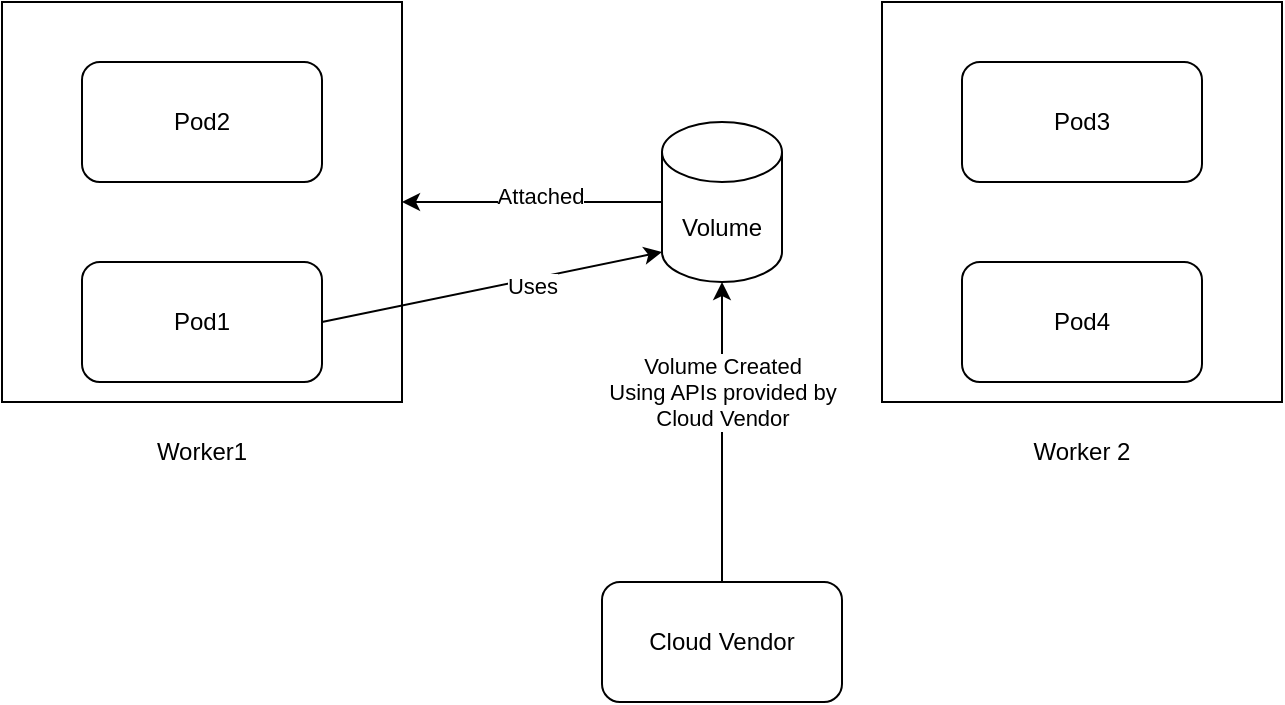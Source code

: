 <mxfile>
    <diagram id="BzJRGiiYguJwzR-MFmOL" name="Page-1">
        <mxGraphModel dx="1100" dy="580" grid="1" gridSize="10" guides="1" tooltips="1" connect="1" arrows="1" fold="1" page="1" pageScale="1" pageWidth="827" pageHeight="1169" math="0" shadow="0">
            <root>
                <mxCell id="0"/>
                <mxCell id="1" parent="0"/>
                <mxCell id="15" style="edgeStyle=none;html=1;entryX=1;entryY=0.5;entryDx=0;entryDy=0;" parent="1" source="7" target="2" edge="1">
                    <mxGeometry relative="1" as="geometry"/>
                </mxCell>
                <mxCell id="16" value="Attached" style="edgeLabel;html=1;align=center;verticalAlign=middle;resizable=0;points=[];" parent="15" vertex="1" connectable="0">
                    <mxGeometry x="-0.061" y="-3" relative="1" as="geometry">
                        <mxPoint as="offset"/>
                    </mxGeometry>
                </mxCell>
                <mxCell id="7" value="Volume" style="shape=cylinder3;whiteSpace=wrap;html=1;boundedLbl=1;backgroundOutline=1;size=15;" parent="1" vertex="1">
                    <mxGeometry x="540" y="310" width="60" height="80" as="geometry"/>
                </mxCell>
                <mxCell id="18" value="" style="group" parent="1" vertex="1" connectable="0">
                    <mxGeometry x="650" y="250" width="200" height="200" as="geometry"/>
                </mxCell>
                <mxCell id="19" value="" style="rounded=0;whiteSpace=wrap;html=1;" parent="18" vertex="1">
                    <mxGeometry width="200" height="200" as="geometry"/>
                </mxCell>
                <mxCell id="20" value="Pod3" style="rounded=1;whiteSpace=wrap;html=1;" parent="18" vertex="1">
                    <mxGeometry x="40" y="30" width="120" height="60" as="geometry"/>
                </mxCell>
                <mxCell id="21" value="Pod4" style="rounded=1;whiteSpace=wrap;html=1;" parent="18" vertex="1">
                    <mxGeometry x="40" y="130" width="120" height="60" as="geometry"/>
                </mxCell>
                <mxCell id="LsQGmLb3f349_SgnXoTz-24" value="" style="group" parent="1" vertex="1" connectable="0">
                    <mxGeometry x="210" y="250" width="200" height="240" as="geometry"/>
                </mxCell>
                <mxCell id="17" value="" style="group" parent="LsQGmLb3f349_SgnXoTz-24" vertex="1" connectable="0">
                    <mxGeometry width="200" height="200" as="geometry"/>
                </mxCell>
                <mxCell id="2" value="" style="rounded=0;whiteSpace=wrap;html=1;" parent="17" vertex="1">
                    <mxGeometry width="200" height="200" as="geometry"/>
                </mxCell>
                <mxCell id="3" value="Pod2" style="rounded=1;whiteSpace=wrap;html=1;" parent="17" vertex="1">
                    <mxGeometry x="40" y="30" width="120" height="60" as="geometry"/>
                </mxCell>
                <mxCell id="4" value="Pod1" style="rounded=1;whiteSpace=wrap;html=1;" parent="17" vertex="1">
                    <mxGeometry x="40" y="130" width="120" height="60" as="geometry"/>
                </mxCell>
                <mxCell id="LsQGmLb3f349_SgnXoTz-23" value="Worker1" style="text;html=1;strokeColor=none;fillColor=none;align=center;verticalAlign=middle;whiteSpace=wrap;rounded=0;" parent="LsQGmLb3f349_SgnXoTz-24" vertex="1">
                    <mxGeometry x="70" y="210" width="60" height="30" as="geometry"/>
                </mxCell>
                <mxCell id="22" style="edgeStyle=none;html=1;exitX=1;exitY=0.5;exitDx=0;exitDy=0;entryX=0;entryY=1;entryDx=0;entryDy=-15;entryPerimeter=0;" parent="1" source="4" target="7" edge="1">
                    <mxGeometry relative="1" as="geometry"/>
                </mxCell>
                <mxCell id="23" value="Uses" style="edgeLabel;html=1;align=center;verticalAlign=middle;resizable=0;points=[];" parent="22" vertex="1" connectable="0">
                    <mxGeometry x="0.216" y="-3" relative="1" as="geometry">
                        <mxPoint x="1" as="offset"/>
                    </mxGeometry>
                </mxCell>
                <mxCell id="LsQGmLb3f349_SgnXoTz-25" value="Worker 2" style="text;html=1;strokeColor=none;fillColor=none;align=center;verticalAlign=middle;whiteSpace=wrap;rounded=0;" parent="1" vertex="1">
                    <mxGeometry x="720" y="460" width="60" height="30" as="geometry"/>
                </mxCell>
                <mxCell id="NEYz2J8ikHk80SDi5Uhd-25" style="edgeStyle=none;html=1;entryX=0.5;entryY=1;entryDx=0;entryDy=0;entryPerimeter=0;" parent="1" source="NEYz2J8ikHk80SDi5Uhd-24" target="7" edge="1">
                    <mxGeometry relative="1" as="geometry">
                        <mxPoint x="570" y="420" as="targetPoint"/>
                    </mxGeometry>
                </mxCell>
                <mxCell id="NEYz2J8ikHk80SDi5Uhd-26" value="Volume Created&lt;br&gt;Using APIs provided by&lt;br&gt;Cloud Vendor" style="edgeLabel;html=1;align=center;verticalAlign=middle;resizable=0;points=[];" parent="NEYz2J8ikHk80SDi5Uhd-25" vertex="1" connectable="0">
                    <mxGeometry x="0.267" relative="1" as="geometry">
                        <mxPoint as="offset"/>
                    </mxGeometry>
                </mxCell>
                <mxCell id="NEYz2J8ikHk80SDi5Uhd-24" value="Cloud Vendor" style="rounded=1;whiteSpace=wrap;html=1;" parent="1" vertex="1">
                    <mxGeometry x="510" y="540" width="120" height="60" as="geometry"/>
                </mxCell>
            </root>
        </mxGraphModel>
    </diagram>
    <diagram id="TrIBPlN3bLWXuWKkehuz" name="Page-2">
        <mxGraphModel dx="1100" dy="580" grid="1" gridSize="10" guides="1" tooltips="1" connect="1" arrows="1" fold="1" page="1" pageScale="1" pageWidth="827" pageHeight="1169" math="0" shadow="0">
            <root>
                <mxCell id="0"/>
                <mxCell id="1" parent="0"/>
                <mxCell id="4s9ar1ghVEzyRIvkXxQm-1" style="edgeStyle=none;html=1;entryX=0;entryY=0.29;entryDx=0;entryDy=0;entryPerimeter=0;" parent="1" source="4s9ar1ghVEzyRIvkXxQm-3" target="4s9ar1ghVEzyRIvkXxQm-5" edge="1">
                    <mxGeometry relative="1" as="geometry"/>
                </mxCell>
                <mxCell id="4s9ar1ghVEzyRIvkXxQm-2" value="Attached" style="edgeLabel;html=1;align=center;verticalAlign=middle;resizable=0;points=[];" parent="4s9ar1ghVEzyRIvkXxQm-1" vertex="1" connectable="0">
                    <mxGeometry x="-0.061" y="-3" relative="1" as="geometry">
                        <mxPoint as="offset"/>
                    </mxGeometry>
                </mxCell>
                <mxCell id="4s9ar1ghVEzyRIvkXxQm-3" value="Volume" style="shape=cylinder3;whiteSpace=wrap;html=1;boundedLbl=1;backgroundOutline=1;size=15;" parent="1" vertex="1">
                    <mxGeometry x="480" y="300" width="60" height="80" as="geometry"/>
                </mxCell>
                <mxCell id="4s9ar1ghVEzyRIvkXxQm-4" value="" style="group" parent="1" vertex="1" connectable="0">
                    <mxGeometry x="650" y="250" width="200" height="310" as="geometry"/>
                </mxCell>
                <mxCell id="4s9ar1ghVEzyRIvkXxQm-5" value="" style="rounded=0;whiteSpace=wrap;html=1;" parent="4s9ar1ghVEzyRIvkXxQm-4" vertex="1">
                    <mxGeometry width="200" height="310" as="geometry"/>
                </mxCell>
                <mxCell id="4s9ar1ghVEzyRIvkXxQm-6" value="Pod3" style="rounded=1;whiteSpace=wrap;html=1;" parent="4s9ar1ghVEzyRIvkXxQm-4" vertex="1">
                    <mxGeometry x="40" y="30" width="120" height="63.5" as="geometry"/>
                </mxCell>
                <mxCell id="4s9ar1ghVEzyRIvkXxQm-7" value="Pod4" style="rounded=1;whiteSpace=wrap;html=1;" parent="4s9ar1ghVEzyRIvkXxQm-4" vertex="1">
                    <mxGeometry x="40" y="120" width="120" height="58.5" as="geometry"/>
                </mxCell>
                <mxCell id="4s9ar1ghVEzyRIvkXxQm-14" value="Pod1" style="rounded=1;whiteSpace=wrap;html=1;" parent="4s9ar1ghVEzyRIvkXxQm-4" vertex="1">
                    <mxGeometry x="40" y="220" width="120" height="60" as="geometry"/>
                </mxCell>
                <mxCell id="4s9ar1ghVEzyRIvkXxQm-10" value="" style="group" parent="1" vertex="1" connectable="0">
                    <mxGeometry x="210" y="250" width="200" height="240" as="geometry"/>
                </mxCell>
                <mxCell id="4s9ar1ghVEzyRIvkXxQm-11" value="" style="group" parent="4s9ar1ghVEzyRIvkXxQm-10" vertex="1" connectable="0">
                    <mxGeometry width="200" height="200" as="geometry"/>
                </mxCell>
                <mxCell id="4s9ar1ghVEzyRIvkXxQm-12" value="" style="rounded=0;whiteSpace=wrap;html=1;" parent="4s9ar1ghVEzyRIvkXxQm-11" vertex="1">
                    <mxGeometry width="200" height="200" as="geometry"/>
                </mxCell>
                <mxCell id="4s9ar1ghVEzyRIvkXxQm-13" value="Pod2" style="rounded=1;whiteSpace=wrap;html=1;" parent="4s9ar1ghVEzyRIvkXxQm-11" vertex="1">
                    <mxGeometry x="40" y="30" width="120" height="60" as="geometry"/>
                </mxCell>
                <mxCell id="4s9ar1ghVEzyRIvkXxQm-15" value="Worker1" style="text;html=1;strokeColor=none;fillColor=none;align=center;verticalAlign=middle;whiteSpace=wrap;rounded=0;" parent="4s9ar1ghVEzyRIvkXxQm-10" vertex="1">
                    <mxGeometry x="70" y="210" width="60" height="30" as="geometry"/>
                </mxCell>
                <mxCell id="4s9ar1ghVEzyRIvkXxQm-16" value="Worker 2" style="text;html=1;strokeColor=none;fillColor=none;align=center;verticalAlign=middle;whiteSpace=wrap;rounded=0;" parent="1" vertex="1">
                    <mxGeometry x="720" y="580" width="60" height="30" as="geometry"/>
                </mxCell>
                <mxCell id="4s9ar1ghVEzyRIvkXxQm-17" style="edgeStyle=none;html=1;exitX=0;exitY=0.5;exitDx=0;exitDy=0;" parent="1" source="4s9ar1ghVEzyRIvkXxQm-14" target="4s9ar1ghVEzyRIvkXxQm-3" edge="1">
                    <mxGeometry relative="1" as="geometry"/>
                </mxCell>
                <mxCell id="4s9ar1ghVEzyRIvkXxQm-18" value="Uses" style="edgeLabel;html=1;align=center;verticalAlign=middle;resizable=0;points=[];" parent="4s9ar1ghVEzyRIvkXxQm-17" vertex="1" connectable="0">
                    <mxGeometry x="0.435" y="-3" relative="1" as="geometry">
                        <mxPoint as="offset"/>
                    </mxGeometry>
                </mxCell>
                <mxCell id="nx2fn_OXeCvVRUsR5Q88-3" style="edgeStyle=none;html=1;entryX=0.5;entryY=1;entryDx=0;entryDy=0;entryPerimeter=0;" parent="1" source="nx2fn_OXeCvVRUsR5Q88-2" target="4s9ar1ghVEzyRIvkXxQm-3" edge="1">
                    <mxGeometry relative="1" as="geometry">
                        <mxPoint x="510" y="400" as="targetPoint"/>
                    </mxGeometry>
                </mxCell>
                <mxCell id="nx2fn_OXeCvVRUsR5Q88-4" value="Volume Created&lt;br style=&quot;border-color: var(--border-color);&quot;&gt;Using APIs provided by&lt;br style=&quot;border-color: var(--border-color);&quot;&gt;Cloud Vendor" style="edgeLabel;html=1;align=center;verticalAlign=middle;resizable=0;points=[];" parent="nx2fn_OXeCvVRUsR5Q88-3" vertex="1" connectable="0">
                    <mxGeometry x="0.259" y="1" relative="1" as="geometry">
                        <mxPoint x="1" as="offset"/>
                    </mxGeometry>
                </mxCell>
                <mxCell id="nx2fn_OXeCvVRUsR5Q88-2" value="Cloud Vendor" style="rounded=1;whiteSpace=wrap;html=1;" parent="1" vertex="1">
                    <mxGeometry x="450" y="550" width="120" height="60" as="geometry"/>
                </mxCell>
            </root>
        </mxGraphModel>
    </diagram>
    <diagram id="gC9W0fmiJSoD0NEitbm0" name="Page-3">
        <mxGraphModel dx="1100" dy="580" grid="1" gridSize="10" guides="1" tooltips="1" connect="1" arrows="1" fold="1" page="1" pageScale="1" pageWidth="827" pageHeight="1169" math="0" shadow="0">
            <root>
                <mxCell id="0"/>
                <mxCell id="1" parent="0"/>
                <mxCell id="Bd13RpuCeIw4fBm6K82d-23" value="" style="edgeStyle=none;html=1;" parent="1" source="Bd13RpuCeIw4fBm6K82d-1" target="Bd13RpuCeIw4fBm6K82d-22" edge="1">
                    <mxGeometry relative="1" as="geometry"/>
                </mxCell>
                <mxCell id="Bd13RpuCeIw4fBm6K82d-1" value="storageClass" style="rounded=1;whiteSpace=wrap;html=1;" parent="1" vertex="1">
                    <mxGeometry x="340" y="190" width="120" height="60" as="geometry"/>
                </mxCell>
                <mxCell id="Bd13RpuCeIw4fBm6K82d-26" value="" style="edgeStyle=none;html=1;" parent="1" source="Bd13RpuCeIw4fBm6K82d-3" target="Bd13RpuCeIw4fBm6K82d-1" edge="1">
                    <mxGeometry relative="1" as="geometry"/>
                </mxCell>
                <mxCell id="Bd13RpuCeIw4fBm6K82d-27" value="Configures" style="edgeLabel;html=1;align=center;verticalAlign=middle;resizable=0;points=[];" parent="Bd13RpuCeIw4fBm6K82d-26" vertex="1" connectable="0">
                    <mxGeometry x="0.1" y="-4" relative="1" as="geometry">
                        <mxPoint as="offset"/>
                    </mxGeometry>
                </mxCell>
                <mxCell id="Bd13RpuCeIw4fBm6K82d-3" value="admin&lt;br&gt;" style="shape=umlActor;verticalLabelPosition=bottom;verticalAlign=top;html=1;outlineConnect=0;" parent="1" vertex="1">
                    <mxGeometry x="640" y="190" width="30" height="60" as="geometry"/>
                </mxCell>
                <mxCell id="Bd13RpuCeIw4fBm6K82d-10" value="Creates" style="edgeStyle=none;html=1;" parent="1" source="Bd13RpuCeIw4fBm6K82d-4" target="Bd13RpuCeIw4fBm6K82d-9" edge="1">
                    <mxGeometry relative="1" as="geometry"/>
                </mxCell>
                <mxCell id="Bd13RpuCeIw4fBm6K82d-18" value="" style="edgeStyle=none;html=1;" parent="1" source="Bd13RpuCeIw4fBm6K82d-4" target="Bd13RpuCeIw4fBm6K82d-17" edge="1">
                    <mxGeometry relative="1" as="geometry"/>
                </mxCell>
                <mxCell id="Bd13RpuCeIw4fBm6K82d-19" value="Creates" style="edgeLabel;html=1;align=center;verticalAlign=middle;resizable=0;points=[];" parent="Bd13RpuCeIw4fBm6K82d-18" vertex="1" connectable="0">
                    <mxGeometry x="0.111" y="2" relative="1" as="geometry">
                        <mxPoint y="1" as="offset"/>
                    </mxGeometry>
                </mxCell>
                <mxCell id="Bd13RpuCeIw4fBm6K82d-4" value="User" style="shape=umlActor;verticalLabelPosition=bottom;verticalAlign=top;html=1;outlineConnect=0;" parent="1" vertex="1">
                    <mxGeometry x="156" y="500" width="30" height="60" as="geometry"/>
                </mxCell>
                <mxCell id="Bd13RpuCeIw4fBm6K82d-20" style="edgeStyle=none;html=1;exitX=1;exitY=0;exitDx=0;exitDy=0;entryX=0.25;entryY=1;entryDx=0;entryDy=0;" parent="1" source="Bd13RpuCeIw4fBm6K82d-9" target="Bd13RpuCeIw4fBm6K82d-1" edge="1">
                    <mxGeometry relative="1" as="geometry"/>
                </mxCell>
                <mxCell id="Bd13RpuCeIw4fBm6K82d-21" value="Uses storage class to provision&lt;br&gt;persistent Volume" style="edgeLabel;html=1;align=center;verticalAlign=middle;resizable=0;points=[];" parent="Bd13RpuCeIw4fBm6K82d-20" vertex="1" connectable="0">
                    <mxGeometry x="0.228" y="-3" relative="1" as="geometry">
                        <mxPoint as="offset"/>
                    </mxGeometry>
                </mxCell>
                <mxCell id="Bd13RpuCeIw4fBm6K82d-9" value="PVC" style="whiteSpace=wrap;html=1;verticalAlign=top;" parent="1" vertex="1">
                    <mxGeometry x="111" y="360" width="120" height="60" as="geometry"/>
                </mxCell>
                <mxCell id="Bd13RpuCeIw4fBm6K82d-17" value="Pod" style="whiteSpace=wrap;html=1;verticalAlign=top;" parent="1" vertex="1">
                    <mxGeometry x="340" y="500" width="120" height="60" as="geometry"/>
                </mxCell>
                <mxCell id="Bd13RpuCeIw4fBm6K82d-24" value="" style="edgeStyle=none;html=1;" parent="1" source="Bd13RpuCeIw4fBm6K82d-22" target="Bd13RpuCeIw4fBm6K82d-17" edge="1">
                    <mxGeometry relative="1" as="geometry"/>
                </mxCell>
                <mxCell id="Bd13RpuCeIw4fBm6K82d-25" value="Mounted By" style="edgeLabel;html=1;align=center;verticalAlign=middle;resizable=0;points=[];" parent="Bd13RpuCeIw4fBm6K82d-24" vertex="1" connectable="0">
                    <mxGeometry x="-0.127" y="1" relative="1" as="geometry">
                        <mxPoint as="offset"/>
                    </mxGeometry>
                </mxCell>
                <mxCell id="Bd13RpuCeIw4fBm6K82d-22" value="Persistent Volume" style="whiteSpace=wrap;html=1;rounded=1;" parent="1" vertex="1">
                    <mxGeometry x="340" y="330" width="120" height="60" as="geometry"/>
                </mxCell>
            </root>
        </mxGraphModel>
    </diagram>
</mxfile>